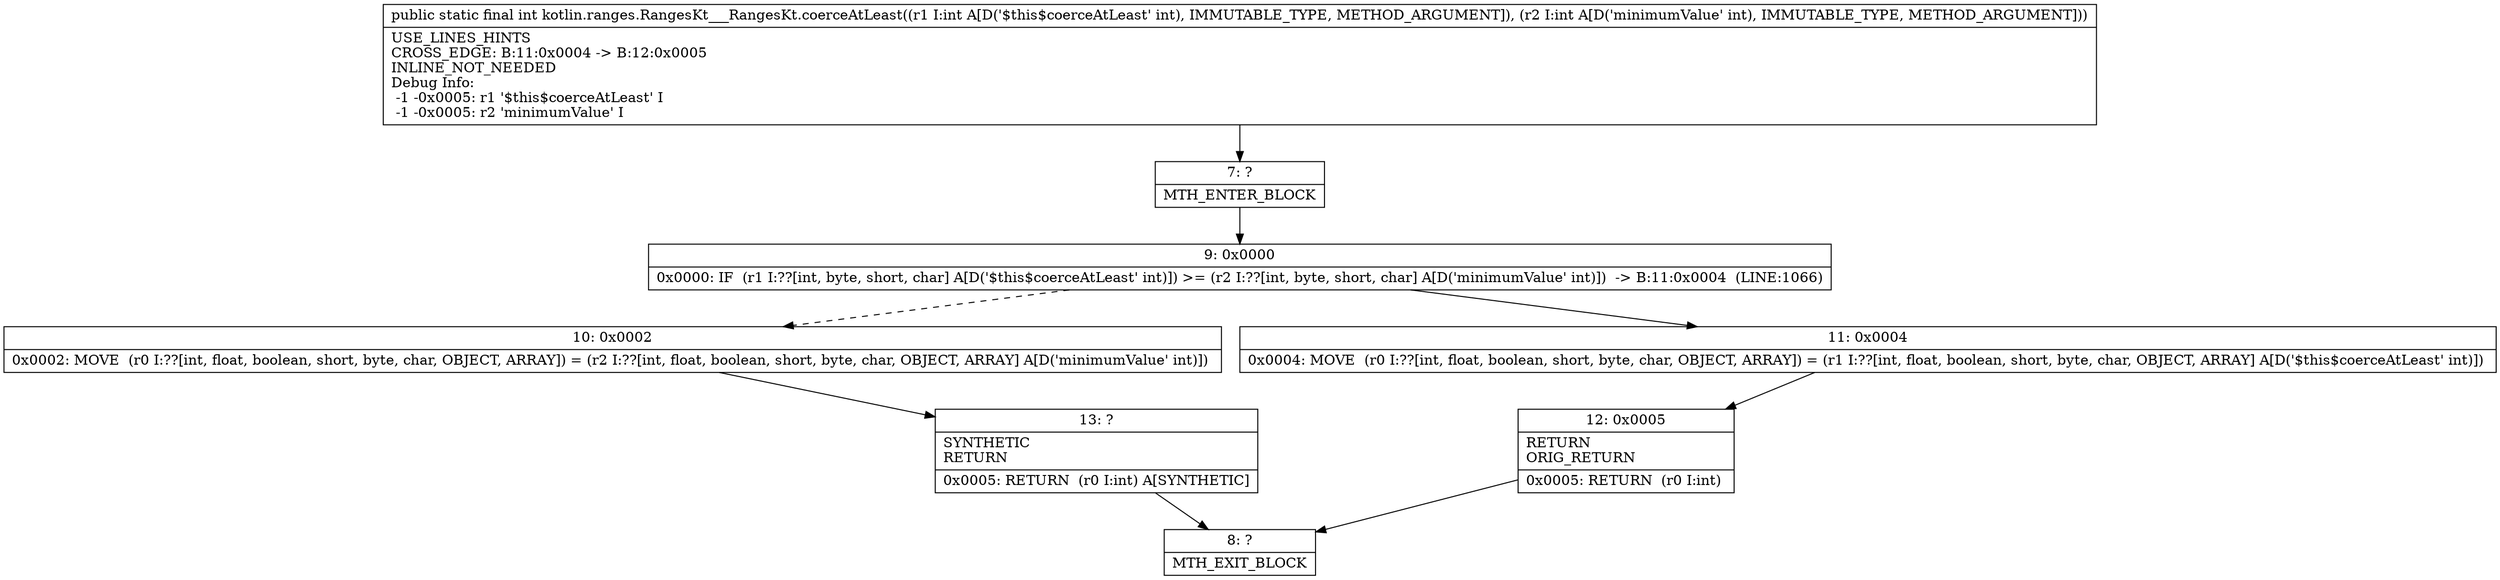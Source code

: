 digraph "CFG forkotlin.ranges.RangesKt___RangesKt.coerceAtLeast(II)I" {
Node_7 [shape=record,label="{7\:\ ?|MTH_ENTER_BLOCK\l}"];
Node_9 [shape=record,label="{9\:\ 0x0000|0x0000: IF  (r1 I:??[int, byte, short, char] A[D('$this$coerceAtLeast' int)]) \>= (r2 I:??[int, byte, short, char] A[D('minimumValue' int)])  \-\> B:11:0x0004  (LINE:1066)\l}"];
Node_10 [shape=record,label="{10\:\ 0x0002|0x0002: MOVE  (r0 I:??[int, float, boolean, short, byte, char, OBJECT, ARRAY]) = (r2 I:??[int, float, boolean, short, byte, char, OBJECT, ARRAY] A[D('minimumValue' int)]) \l}"];
Node_13 [shape=record,label="{13\:\ ?|SYNTHETIC\lRETURN\l|0x0005: RETURN  (r0 I:int) A[SYNTHETIC]\l}"];
Node_8 [shape=record,label="{8\:\ ?|MTH_EXIT_BLOCK\l}"];
Node_11 [shape=record,label="{11\:\ 0x0004|0x0004: MOVE  (r0 I:??[int, float, boolean, short, byte, char, OBJECT, ARRAY]) = (r1 I:??[int, float, boolean, short, byte, char, OBJECT, ARRAY] A[D('$this$coerceAtLeast' int)]) \l}"];
Node_12 [shape=record,label="{12\:\ 0x0005|RETURN\lORIG_RETURN\l|0x0005: RETURN  (r0 I:int) \l}"];
MethodNode[shape=record,label="{public static final int kotlin.ranges.RangesKt___RangesKt.coerceAtLeast((r1 I:int A[D('$this$coerceAtLeast' int), IMMUTABLE_TYPE, METHOD_ARGUMENT]), (r2 I:int A[D('minimumValue' int), IMMUTABLE_TYPE, METHOD_ARGUMENT]))  | USE_LINES_HINTS\lCROSS_EDGE: B:11:0x0004 \-\> B:12:0x0005\lINLINE_NOT_NEEDED\lDebug Info:\l  \-1 \-0x0005: r1 '$this$coerceAtLeast' I\l  \-1 \-0x0005: r2 'minimumValue' I\l}"];
MethodNode -> Node_7;Node_7 -> Node_9;
Node_9 -> Node_10[style=dashed];
Node_9 -> Node_11;
Node_10 -> Node_13;
Node_13 -> Node_8;
Node_11 -> Node_12;
Node_12 -> Node_8;
}

